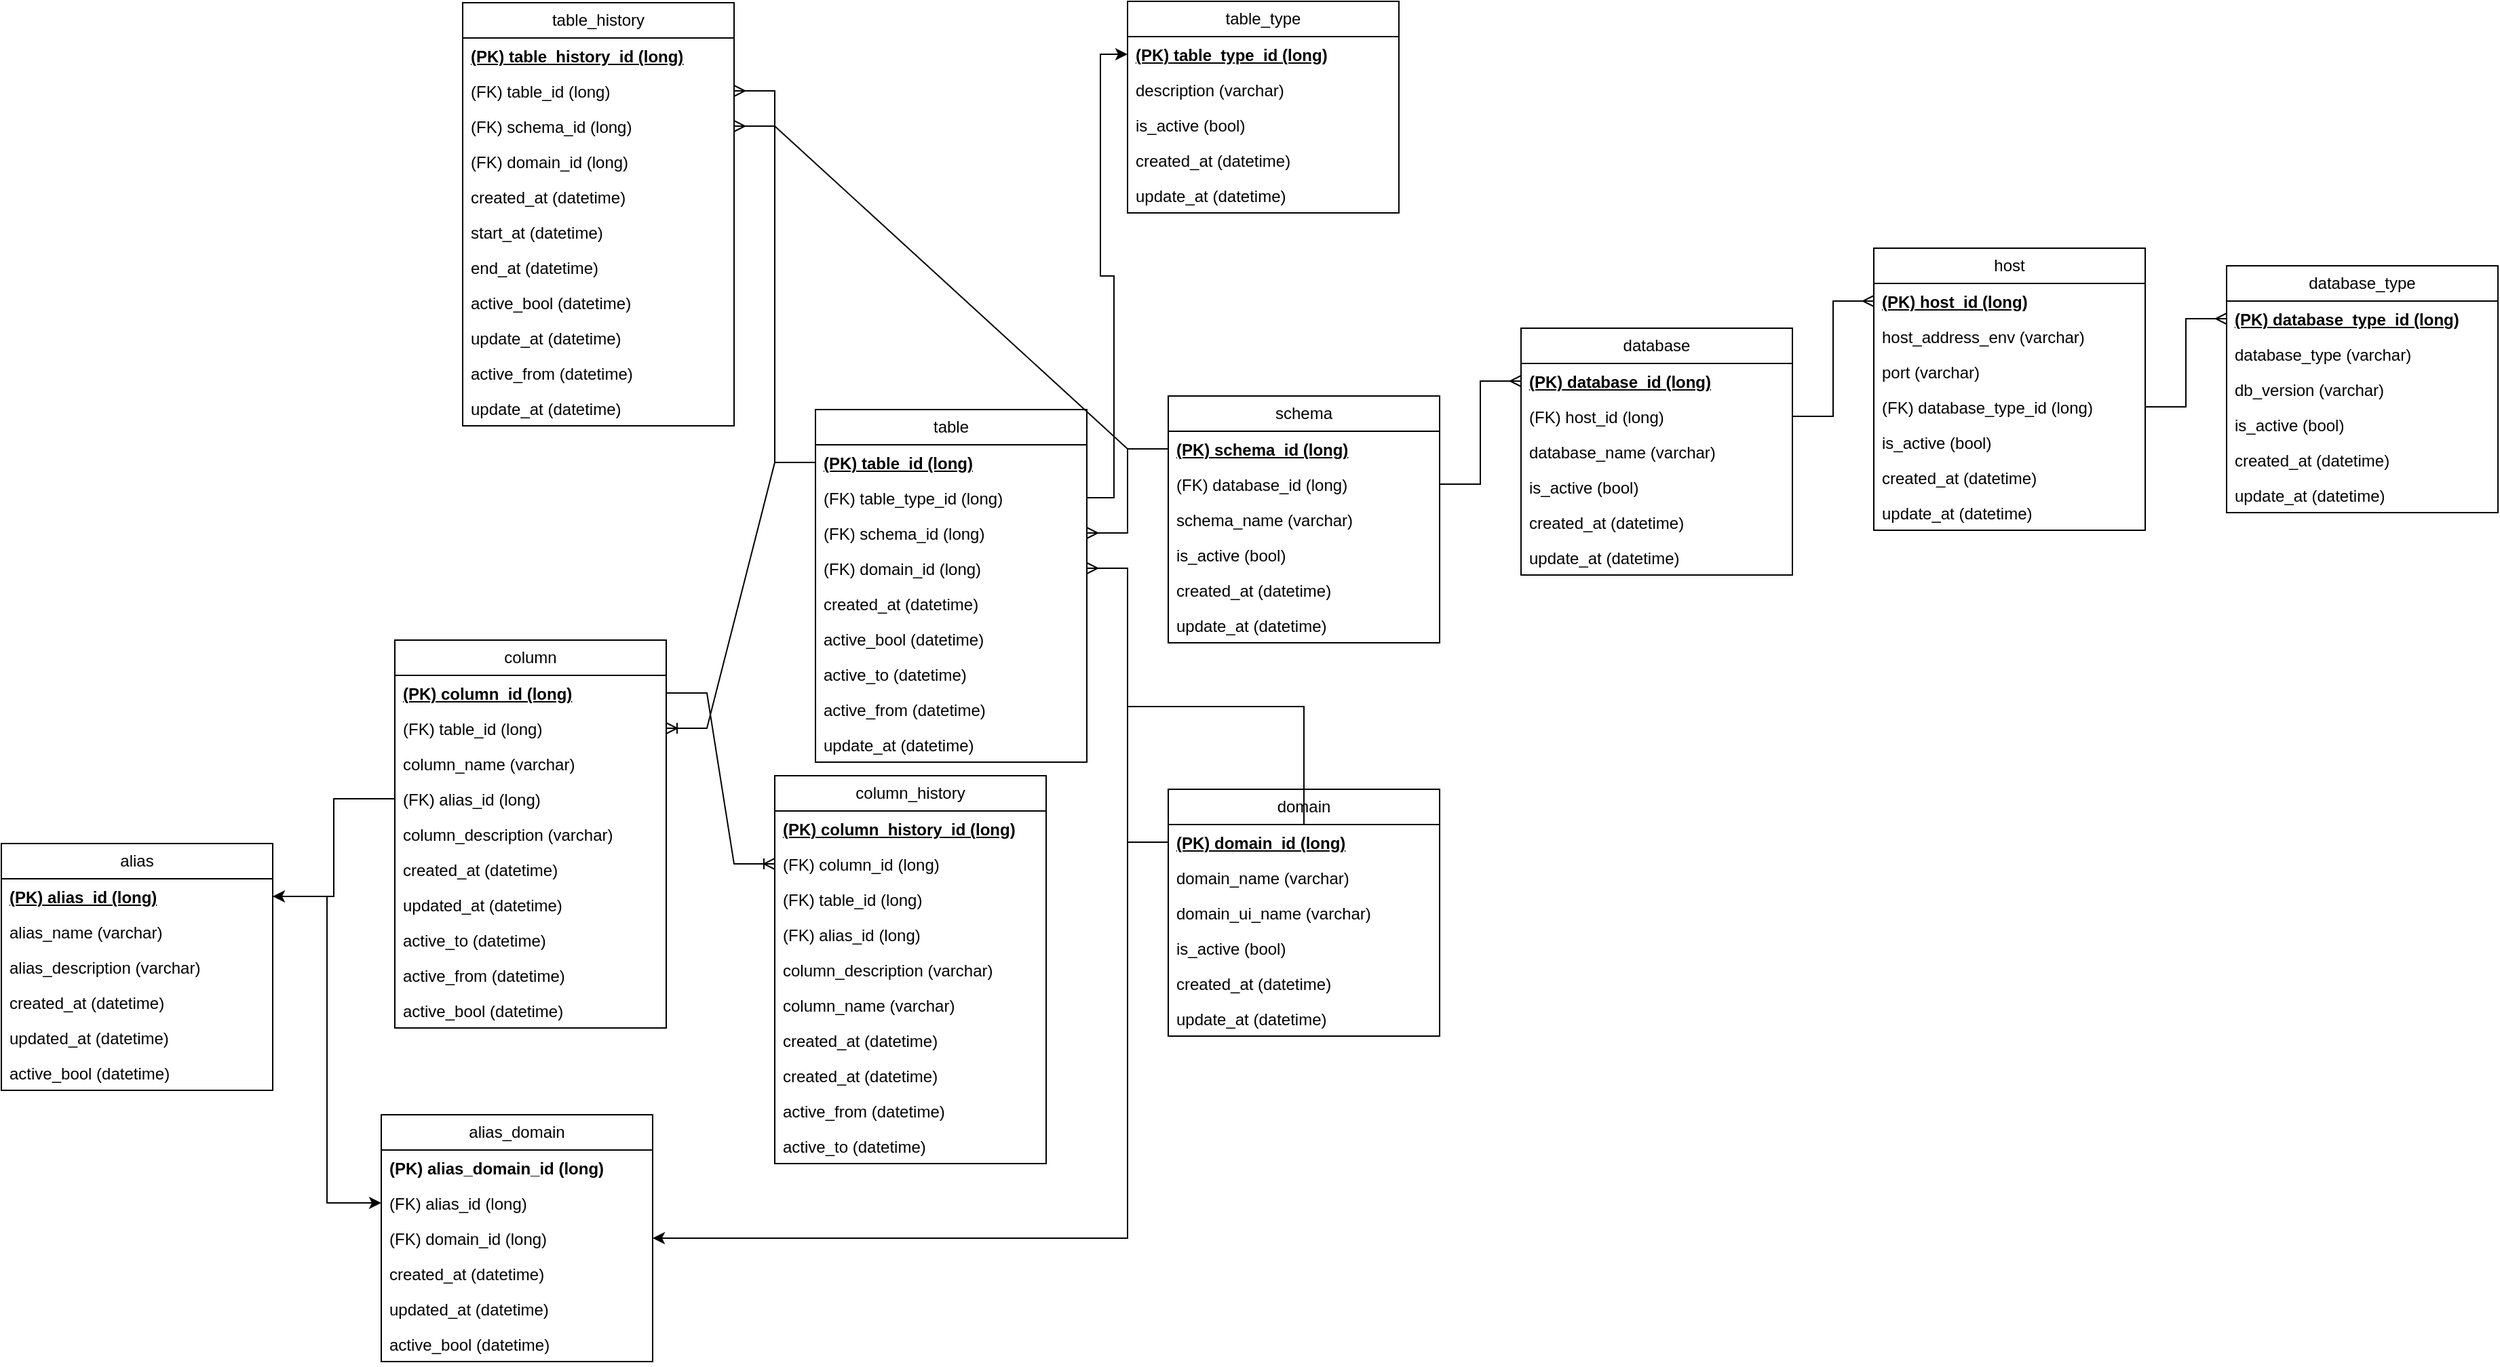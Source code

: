 <mxfile version="26.0.16" pages="2">
  <diagram name="database" id="OeOrmJvcHefBm3nMYMpd">
    <mxGraphModel dx="2374" dy="1080" grid="1" gridSize="10" guides="1" tooltips="1" connect="1" arrows="1" fold="1" page="1" pageScale="1" pageWidth="827" pageHeight="1169" math="0" shadow="0">
      <root>
        <mxCell id="0" />
        <mxCell id="1" parent="0" />
        <mxCell id="cXUetD_Fi5LNjwpgQ6cP-17" value="domain" style="swimlane;fontStyle=0;childLayout=stackLayout;horizontal=1;startSize=26;fillColor=none;horizontalStack=0;resizeParent=1;resizeParentMax=0;resizeLast=0;collapsible=1;marginBottom=0;whiteSpace=wrap;html=1;" parent="1" vertex="1">
          <mxGeometry x="-60" y="900" width="200" height="182" as="geometry" />
        </mxCell>
        <mxCell id="cXUetD_Fi5LNjwpgQ6cP-18" value="&lt;span style=&quot;font-weight: 700; text-decoration-line: underline;&quot;&gt;(PK) domain_id (long)&lt;/span&gt;" style="text;strokeColor=none;fillColor=none;align=left;verticalAlign=top;spacingLeft=4;spacingRight=4;overflow=hidden;rotatable=0;points=[[0,0.5],[1,0.5]];portConstraint=eastwest;whiteSpace=wrap;html=1;" parent="cXUetD_Fi5LNjwpgQ6cP-17" vertex="1">
          <mxGeometry y="26" width="200" height="26" as="geometry" />
        </mxCell>
        <mxCell id="cXUetD_Fi5LNjwpgQ6cP-21" value="domain_name (varchar)" style="text;strokeColor=none;fillColor=none;align=left;verticalAlign=top;spacingLeft=4;spacingRight=4;overflow=hidden;rotatable=0;points=[[0,0.5],[1,0.5]];portConstraint=eastwest;whiteSpace=wrap;html=1;" parent="cXUetD_Fi5LNjwpgQ6cP-17" vertex="1">
          <mxGeometry y="52" width="200" height="26" as="geometry" />
        </mxCell>
        <mxCell id="cXUetD_Fi5LNjwpgQ6cP-19" value="domain_ui_name (varchar)" style="text;strokeColor=none;fillColor=none;align=left;verticalAlign=top;spacingLeft=4;spacingRight=4;overflow=hidden;rotatable=0;points=[[0,0.5],[1,0.5]];portConstraint=eastwest;whiteSpace=wrap;html=1;" parent="cXUetD_Fi5LNjwpgQ6cP-17" vertex="1">
          <mxGeometry y="78" width="200" height="26" as="geometry" />
        </mxCell>
        <mxCell id="ya5whr1oulLQyoj7X2F_-5" value="is_active (bool)" style="text;strokeColor=none;fillColor=none;align=left;verticalAlign=top;spacingLeft=4;spacingRight=4;overflow=hidden;rotatable=0;points=[[0,0.5],[1,0.5]];portConstraint=eastwest;whiteSpace=wrap;html=1;" parent="cXUetD_Fi5LNjwpgQ6cP-17" vertex="1">
          <mxGeometry y="104" width="200" height="26" as="geometry" />
        </mxCell>
        <mxCell id="cXUetD_Fi5LNjwpgQ6cP-59" value="created_at (datetime)" style="text;strokeColor=none;fillColor=none;align=left;verticalAlign=top;spacingLeft=4;spacingRight=4;overflow=hidden;rotatable=0;points=[[0,0.5],[1,0.5]];portConstraint=eastwest;whiteSpace=wrap;html=1;" parent="cXUetD_Fi5LNjwpgQ6cP-17" vertex="1">
          <mxGeometry y="130" width="200" height="26" as="geometry" />
        </mxCell>
        <mxCell id="cXUetD_Fi5LNjwpgQ6cP-60" value="update_at (datetime)" style="text;strokeColor=none;fillColor=none;align=left;verticalAlign=top;spacingLeft=4;spacingRight=4;overflow=hidden;rotatable=0;points=[[0,0.5],[1,0.5]];portConstraint=eastwest;whiteSpace=wrap;html=1;" parent="cXUetD_Fi5LNjwpgQ6cP-17" vertex="1">
          <mxGeometry y="156" width="200" height="26" as="geometry" />
        </mxCell>
        <mxCell id="cXUetD_Fi5LNjwpgQ6cP-22" value="host" style="swimlane;fontStyle=0;childLayout=stackLayout;horizontal=1;startSize=26;fillColor=none;horizontalStack=0;resizeParent=1;resizeParentMax=0;resizeLast=0;collapsible=1;marginBottom=0;whiteSpace=wrap;html=1;" parent="1" vertex="1">
          <mxGeometry x="460" y="501" width="200" height="208" as="geometry" />
        </mxCell>
        <mxCell id="cXUetD_Fi5LNjwpgQ6cP-23" value="&lt;span style=&quot;font-weight: 700; text-decoration-line: underline;&quot;&gt;(PK) host_id (long)&lt;/span&gt;" style="text;strokeColor=none;fillColor=none;align=left;verticalAlign=top;spacingLeft=4;spacingRight=4;overflow=hidden;rotatable=0;points=[[0,0.5],[1,0.5]];portConstraint=eastwest;whiteSpace=wrap;html=1;" parent="cXUetD_Fi5LNjwpgQ6cP-22" vertex="1">
          <mxGeometry y="26" width="200" height="26" as="geometry" />
        </mxCell>
        <mxCell id="cXUetD_Fi5LNjwpgQ6cP-24" value="host_address_env (varchar)" style="text;strokeColor=none;fillColor=none;align=left;verticalAlign=top;spacingLeft=4;spacingRight=4;overflow=hidden;rotatable=0;points=[[0,0.5],[1,0.5]];portConstraint=eastwest;whiteSpace=wrap;html=1;" parent="cXUetD_Fi5LNjwpgQ6cP-22" vertex="1">
          <mxGeometry y="52" width="200" height="26" as="geometry" />
        </mxCell>
        <mxCell id="cXUetD_Fi5LNjwpgQ6cP-26" value="port (varchar)" style="text;strokeColor=none;fillColor=none;align=left;verticalAlign=top;spacingLeft=4;spacingRight=4;overflow=hidden;rotatable=0;points=[[0,0.5],[1,0.5]];portConstraint=eastwest;whiteSpace=wrap;html=1;" parent="cXUetD_Fi5LNjwpgQ6cP-22" vertex="1">
          <mxGeometry y="78" width="200" height="26" as="geometry" />
        </mxCell>
        <mxCell id="cXUetD_Fi5LNjwpgQ6cP-25" value="(FK)&amp;nbsp;&lt;span style=&quot;text-align: center;&quot;&gt;database_type&lt;/span&gt;_id (long)" style="text;strokeColor=none;fillColor=none;align=left;verticalAlign=top;spacingLeft=4;spacingRight=4;overflow=hidden;rotatable=0;points=[[0,0.5],[1,0.5]];portConstraint=eastwest;whiteSpace=wrap;html=1;" parent="cXUetD_Fi5LNjwpgQ6cP-22" vertex="1">
          <mxGeometry y="104" width="200" height="26" as="geometry" />
        </mxCell>
        <mxCell id="ya5whr1oulLQyoj7X2F_-2" value="is_active (bool)" style="text;strokeColor=none;fillColor=none;align=left;verticalAlign=top;spacingLeft=4;spacingRight=4;overflow=hidden;rotatable=0;points=[[0,0.5],[1,0.5]];portConstraint=eastwest;whiteSpace=wrap;html=1;" parent="cXUetD_Fi5LNjwpgQ6cP-22" vertex="1">
          <mxGeometry y="130" width="200" height="26" as="geometry" />
        </mxCell>
        <mxCell id="cXUetD_Fi5LNjwpgQ6cP-53" value="created_at (datetime)" style="text;strokeColor=none;fillColor=none;align=left;verticalAlign=top;spacingLeft=4;spacingRight=4;overflow=hidden;rotatable=0;points=[[0,0.5],[1,0.5]];portConstraint=eastwest;whiteSpace=wrap;html=1;" parent="cXUetD_Fi5LNjwpgQ6cP-22" vertex="1">
          <mxGeometry y="156" width="200" height="26" as="geometry" />
        </mxCell>
        <mxCell id="cXUetD_Fi5LNjwpgQ6cP-54" value="update_at (datetime)" style="text;strokeColor=none;fillColor=none;align=left;verticalAlign=top;spacingLeft=4;spacingRight=4;overflow=hidden;rotatable=0;points=[[0,0.5],[1,0.5]];portConstraint=eastwest;whiteSpace=wrap;html=1;" parent="cXUetD_Fi5LNjwpgQ6cP-22" vertex="1">
          <mxGeometry y="182" width="200" height="26" as="geometry" />
        </mxCell>
        <mxCell id="cXUetD_Fi5LNjwpgQ6cP-27" value="database_type" style="swimlane;fontStyle=0;childLayout=stackLayout;horizontal=1;startSize=26;fillColor=none;horizontalStack=0;resizeParent=1;resizeParentMax=0;resizeLast=0;collapsible=1;marginBottom=0;whiteSpace=wrap;html=1;" parent="1" vertex="1">
          <mxGeometry x="720" y="514" width="200" height="182" as="geometry" />
        </mxCell>
        <mxCell id="cXUetD_Fi5LNjwpgQ6cP-28" value="&lt;span style=&quot;font-weight: 700; text-decoration-line: underline;&quot;&gt;(PK) database_type&lt;/span&gt;&lt;span style=&quot;font-weight: 700; text-decoration-line: underline; background-color: transparent; color: light-dark(rgb(0, 0, 0), rgb(255, 255, 255));&quot;&gt;_id (long)&lt;/span&gt;" style="text;strokeColor=none;fillColor=none;align=left;verticalAlign=top;spacingLeft=4;spacingRight=4;overflow=hidden;rotatable=0;points=[[0,0.5],[1,0.5]];portConstraint=eastwest;whiteSpace=wrap;html=1;" parent="cXUetD_Fi5LNjwpgQ6cP-27" vertex="1">
          <mxGeometry y="26" width="200" height="26" as="geometry" />
        </mxCell>
        <mxCell id="cXUetD_Fi5LNjwpgQ6cP-29" value="database_type (varchar)" style="text;strokeColor=none;fillColor=none;align=left;verticalAlign=top;spacingLeft=4;spacingRight=4;overflow=hidden;rotatable=0;points=[[0,0.5],[1,0.5]];portConstraint=eastwest;whiteSpace=wrap;html=1;" parent="cXUetD_Fi5LNjwpgQ6cP-27" vertex="1">
          <mxGeometry y="52" width="200" height="26" as="geometry" />
        </mxCell>
        <mxCell id="cXUetD_Fi5LNjwpgQ6cP-30" value="db_version (varchar)" style="text;strokeColor=none;fillColor=none;align=left;verticalAlign=top;spacingLeft=4;spacingRight=4;overflow=hidden;rotatable=0;points=[[0,0.5],[1,0.5]];portConstraint=eastwest;whiteSpace=wrap;html=1;" parent="cXUetD_Fi5LNjwpgQ6cP-27" vertex="1">
          <mxGeometry y="78" width="200" height="26" as="geometry" />
        </mxCell>
        <mxCell id="ya5whr1oulLQyoj7X2F_-1" value="is_active (bool)" style="text;strokeColor=none;fillColor=none;align=left;verticalAlign=top;spacingLeft=4;spacingRight=4;overflow=hidden;rotatable=0;points=[[0,0.5],[1,0.5]];portConstraint=eastwest;whiteSpace=wrap;html=1;" parent="cXUetD_Fi5LNjwpgQ6cP-27" vertex="1">
          <mxGeometry y="104" width="200" height="26" as="geometry" />
        </mxCell>
        <mxCell id="cXUetD_Fi5LNjwpgQ6cP-55" value="created_at (datetime)" style="text;strokeColor=none;fillColor=none;align=left;verticalAlign=top;spacingLeft=4;spacingRight=4;overflow=hidden;rotatable=0;points=[[0,0.5],[1,0.5]];portConstraint=eastwest;whiteSpace=wrap;html=1;" parent="cXUetD_Fi5LNjwpgQ6cP-27" vertex="1">
          <mxGeometry y="130" width="200" height="26" as="geometry" />
        </mxCell>
        <mxCell id="cXUetD_Fi5LNjwpgQ6cP-56" value="update_at (datetime)" style="text;strokeColor=none;fillColor=none;align=left;verticalAlign=top;spacingLeft=4;spacingRight=4;overflow=hidden;rotatable=0;points=[[0,0.5],[1,0.5]];portConstraint=eastwest;whiteSpace=wrap;html=1;" parent="cXUetD_Fi5LNjwpgQ6cP-27" vertex="1">
          <mxGeometry y="156" width="200" height="26" as="geometry" />
        </mxCell>
        <mxCell id="cXUetD_Fi5LNjwpgQ6cP-32" value="" style="edgeStyle=entityRelationEdgeStyle;fontSize=12;html=1;endArrow=ERmany;rounded=0;entryX=0;entryY=0.5;entryDx=0;entryDy=0;exitX=1;exitY=0.5;exitDx=0;exitDy=0;" parent="1" source="cXUetD_Fi5LNjwpgQ6cP-25" target="cXUetD_Fi5LNjwpgQ6cP-28" edge="1">
          <mxGeometry width="100" height="100" relative="1" as="geometry">
            <mxPoint x="640" y="720" as="sourcePoint" />
            <mxPoint x="740" y="620" as="targetPoint" />
          </mxGeometry>
        </mxCell>
        <mxCell id="cXUetD_Fi5LNjwpgQ6cP-33" value="database" style="swimlane;fontStyle=0;childLayout=stackLayout;horizontal=1;startSize=26;fillColor=none;horizontalStack=0;resizeParent=1;resizeParentMax=0;resizeLast=0;collapsible=1;marginBottom=0;whiteSpace=wrap;html=1;" parent="1" vertex="1">
          <mxGeometry x="200" y="560" width="200" height="182" as="geometry" />
        </mxCell>
        <mxCell id="cXUetD_Fi5LNjwpgQ6cP-34" value="&lt;span style=&quot;font-weight: 700; text-decoration-line: underline;&quot;&gt;(PK) database_id (long)&lt;/span&gt;" style="text;strokeColor=none;fillColor=none;align=left;verticalAlign=top;spacingLeft=4;spacingRight=4;overflow=hidden;rotatable=0;points=[[0,0.5],[1,0.5]];portConstraint=eastwest;whiteSpace=wrap;html=1;" parent="cXUetD_Fi5LNjwpgQ6cP-33" vertex="1">
          <mxGeometry y="26" width="200" height="26" as="geometry" />
        </mxCell>
        <mxCell id="cXUetD_Fi5LNjwpgQ6cP-35" value="(FK) host_id (long)" style="text;strokeColor=none;fillColor=none;align=left;verticalAlign=top;spacingLeft=4;spacingRight=4;overflow=hidden;rotatable=0;points=[[0,0.5],[1,0.5]];portConstraint=eastwest;whiteSpace=wrap;html=1;" parent="cXUetD_Fi5LNjwpgQ6cP-33" vertex="1">
          <mxGeometry y="52" width="200" height="26" as="geometry" />
        </mxCell>
        <mxCell id="cXUetD_Fi5LNjwpgQ6cP-51" value="database_name (varchar)" style="text;strokeColor=none;fillColor=none;align=left;verticalAlign=top;spacingLeft=4;spacingRight=4;overflow=hidden;rotatable=0;points=[[0,0.5],[1,0.5]];portConstraint=eastwest;whiteSpace=wrap;html=1;" parent="cXUetD_Fi5LNjwpgQ6cP-33" vertex="1">
          <mxGeometry y="78" width="200" height="26" as="geometry" />
        </mxCell>
        <mxCell id="ya5whr1oulLQyoj7X2F_-3" value="is_active (bool)" style="text;strokeColor=none;fillColor=none;align=left;verticalAlign=top;spacingLeft=4;spacingRight=4;overflow=hidden;rotatable=0;points=[[0,0.5],[1,0.5]];portConstraint=eastwest;whiteSpace=wrap;html=1;" parent="cXUetD_Fi5LNjwpgQ6cP-33" vertex="1">
          <mxGeometry y="104" width="200" height="26" as="geometry" />
        </mxCell>
        <mxCell id="cXUetD_Fi5LNjwpgQ6cP-52" value="created_at (datetime)" style="text;strokeColor=none;fillColor=none;align=left;verticalAlign=top;spacingLeft=4;spacingRight=4;overflow=hidden;rotatable=0;points=[[0,0.5],[1,0.5]];portConstraint=eastwest;whiteSpace=wrap;html=1;" parent="cXUetD_Fi5LNjwpgQ6cP-33" vertex="1">
          <mxGeometry y="130" width="200" height="26" as="geometry" />
        </mxCell>
        <mxCell id="cXUetD_Fi5LNjwpgQ6cP-36" value="update_at (datetime)" style="text;strokeColor=none;fillColor=none;align=left;verticalAlign=top;spacingLeft=4;spacingRight=4;overflow=hidden;rotatable=0;points=[[0,0.5],[1,0.5]];portConstraint=eastwest;whiteSpace=wrap;html=1;" parent="cXUetD_Fi5LNjwpgQ6cP-33" vertex="1">
          <mxGeometry y="156" width="200" height="26" as="geometry" />
        </mxCell>
        <mxCell id="cXUetD_Fi5LNjwpgQ6cP-37" value="" style="edgeStyle=entityRelationEdgeStyle;fontSize=12;html=1;endArrow=ERmany;rounded=0;entryX=0;entryY=0.5;entryDx=0;entryDy=0;exitX=1;exitY=0.5;exitDx=0;exitDy=0;" parent="1" source="cXUetD_Fi5LNjwpgQ6cP-35" target="cXUetD_Fi5LNjwpgQ6cP-23" edge="1">
          <mxGeometry width="100" height="100" relative="1" as="geometry">
            <mxPoint x="350" y="710" as="sourcePoint" />
            <mxPoint x="450" y="610" as="targetPoint" />
          </mxGeometry>
        </mxCell>
        <mxCell id="cXUetD_Fi5LNjwpgQ6cP-38" value="schema" style="swimlane;fontStyle=0;childLayout=stackLayout;horizontal=1;startSize=26;fillColor=none;horizontalStack=0;resizeParent=1;resizeParentMax=0;resizeLast=0;collapsible=1;marginBottom=0;whiteSpace=wrap;html=1;" parent="1" vertex="1">
          <mxGeometry x="-60" y="610" width="200" height="182" as="geometry" />
        </mxCell>
        <mxCell id="cXUetD_Fi5LNjwpgQ6cP-39" value="&lt;span style=&quot;font-weight: 700; text-decoration-line: underline;&quot;&gt;(PK) schema_id (long)&lt;/span&gt;" style="text;strokeColor=none;fillColor=none;align=left;verticalAlign=top;spacingLeft=4;spacingRight=4;overflow=hidden;rotatable=0;points=[[0,0.5],[1,0.5]];portConstraint=eastwest;whiteSpace=wrap;html=1;" parent="cXUetD_Fi5LNjwpgQ6cP-38" vertex="1">
          <mxGeometry y="26" width="200" height="26" as="geometry" />
        </mxCell>
        <mxCell id="cXUetD_Fi5LNjwpgQ6cP-40" value="(FK) database_id (long)" style="text;strokeColor=none;fillColor=none;align=left;verticalAlign=top;spacingLeft=4;spacingRight=4;overflow=hidden;rotatable=0;points=[[0,0.5],[1,0.5]];portConstraint=eastwest;whiteSpace=wrap;html=1;" parent="cXUetD_Fi5LNjwpgQ6cP-38" vertex="1">
          <mxGeometry y="52" width="200" height="26" as="geometry" />
        </mxCell>
        <mxCell id="cXUetD_Fi5LNjwpgQ6cP-41" value="schema_name (varchar)" style="text;strokeColor=none;fillColor=none;align=left;verticalAlign=top;spacingLeft=4;spacingRight=4;overflow=hidden;rotatable=0;points=[[0,0.5],[1,0.5]];portConstraint=eastwest;whiteSpace=wrap;html=1;" parent="cXUetD_Fi5LNjwpgQ6cP-38" vertex="1">
          <mxGeometry y="78" width="200" height="26" as="geometry" />
        </mxCell>
        <mxCell id="ya5whr1oulLQyoj7X2F_-4" value="is_active (bool)" style="text;strokeColor=none;fillColor=none;align=left;verticalAlign=top;spacingLeft=4;spacingRight=4;overflow=hidden;rotatable=0;points=[[0,0.5],[1,0.5]];portConstraint=eastwest;whiteSpace=wrap;html=1;" parent="cXUetD_Fi5LNjwpgQ6cP-38" vertex="1">
          <mxGeometry y="104" width="200" height="26" as="geometry" />
        </mxCell>
        <mxCell id="cXUetD_Fi5LNjwpgQ6cP-58" value="created_at (datetime)" style="text;strokeColor=none;fillColor=none;align=left;verticalAlign=top;spacingLeft=4;spacingRight=4;overflow=hidden;rotatable=0;points=[[0,0.5],[1,0.5]];portConstraint=eastwest;whiteSpace=wrap;html=1;" parent="cXUetD_Fi5LNjwpgQ6cP-38" vertex="1">
          <mxGeometry y="130" width="200" height="26" as="geometry" />
        </mxCell>
        <mxCell id="cXUetD_Fi5LNjwpgQ6cP-57" value="update_at (datetime)" style="text;strokeColor=none;fillColor=none;align=left;verticalAlign=top;spacingLeft=4;spacingRight=4;overflow=hidden;rotatable=0;points=[[0,0.5],[1,0.5]];portConstraint=eastwest;whiteSpace=wrap;html=1;" parent="cXUetD_Fi5LNjwpgQ6cP-38" vertex="1">
          <mxGeometry y="156" width="200" height="26" as="geometry" />
        </mxCell>
        <mxCell id="cXUetD_Fi5LNjwpgQ6cP-42" value="" style="edgeStyle=entityRelationEdgeStyle;fontSize=12;html=1;endArrow=ERmany;rounded=0;entryX=0;entryY=0.5;entryDx=0;entryDy=0;exitX=1;exitY=0.5;exitDx=0;exitDy=0;" parent="1" source="cXUetD_Fi5LNjwpgQ6cP-40" target="cXUetD_Fi5LNjwpgQ6cP-34" edge="1">
          <mxGeometry width="100" height="100" relative="1" as="geometry">
            <mxPoint x="20" y="540" as="sourcePoint" />
            <mxPoint x="120" y="440" as="targetPoint" />
          </mxGeometry>
        </mxCell>
        <mxCell id="cXUetD_Fi5LNjwpgQ6cP-44" value="table" style="swimlane;fontStyle=0;childLayout=stackLayout;horizontal=1;startSize=26;fillColor=none;horizontalStack=0;resizeParent=1;resizeParentMax=0;resizeLast=0;collapsible=1;marginBottom=0;whiteSpace=wrap;html=1;" parent="1" vertex="1">
          <mxGeometry x="-320" y="620" width="200" height="260" as="geometry" />
        </mxCell>
        <mxCell id="cXUetD_Fi5LNjwpgQ6cP-45" value="&lt;span style=&quot;font-weight: 700; text-decoration-line: underline;&quot;&gt;(PK) table_id (long)&lt;/span&gt;" style="text;strokeColor=none;fillColor=none;align=left;verticalAlign=top;spacingLeft=4;spacingRight=4;overflow=hidden;rotatable=0;points=[[0,0.5],[1,0.5]];portConstraint=eastwest;whiteSpace=wrap;html=1;" parent="cXUetD_Fi5LNjwpgQ6cP-44" vertex="1">
          <mxGeometry y="26" width="200" height="26" as="geometry" />
        </mxCell>
        <mxCell id="iH2DIsD5O8E1OMhQOJFR-32" value="(FK) table_type_id (long)" style="text;strokeColor=none;fillColor=none;align=left;verticalAlign=top;spacingLeft=4;spacingRight=4;overflow=hidden;rotatable=0;points=[[0,0.5],[1,0.5]];portConstraint=eastwest;whiteSpace=wrap;html=1;" vertex="1" parent="cXUetD_Fi5LNjwpgQ6cP-44">
          <mxGeometry y="52" width="200" height="26" as="geometry" />
        </mxCell>
        <mxCell id="cXUetD_Fi5LNjwpgQ6cP-49" value="(FK) schema_id (long)" style="text;strokeColor=none;fillColor=none;align=left;verticalAlign=top;spacingLeft=4;spacingRight=4;overflow=hidden;rotatable=0;points=[[0,0.5],[1,0.5]];portConstraint=eastwest;whiteSpace=wrap;html=1;" parent="cXUetD_Fi5LNjwpgQ6cP-44" vertex="1">
          <mxGeometry y="78" width="200" height="26" as="geometry" />
        </mxCell>
        <mxCell id="cXUetD_Fi5LNjwpgQ6cP-46" value="(FK) domain_id (long)" style="text;strokeColor=none;fillColor=none;align=left;verticalAlign=top;spacingLeft=4;spacingRight=4;overflow=hidden;rotatable=0;points=[[0,0.5],[1,0.5]];portConstraint=eastwest;whiteSpace=wrap;html=1;" parent="cXUetD_Fi5LNjwpgQ6cP-44" vertex="1">
          <mxGeometry y="104" width="200" height="26" as="geometry" />
        </mxCell>
        <mxCell id="cXUetD_Fi5LNjwpgQ6cP-61" value="created_at (datetime)" style="text;strokeColor=none;fillColor=none;align=left;verticalAlign=top;spacingLeft=4;spacingRight=4;overflow=hidden;rotatable=0;points=[[0,0.5],[1,0.5]];portConstraint=eastwest;whiteSpace=wrap;html=1;" parent="cXUetD_Fi5LNjwpgQ6cP-44" vertex="1">
          <mxGeometry y="130" width="200" height="26" as="geometry" />
        </mxCell>
        <mxCell id="cXUetD_Fi5LNjwpgQ6cP-97" value="active_bool (datetime)" style="text;strokeColor=none;fillColor=none;align=left;verticalAlign=top;spacingLeft=4;spacingRight=4;overflow=hidden;rotatable=0;points=[[0,0.5],[1,0.5]];portConstraint=eastwest;whiteSpace=wrap;html=1;" parent="cXUetD_Fi5LNjwpgQ6cP-44" vertex="1">
          <mxGeometry y="156" width="200" height="26" as="geometry" />
        </mxCell>
        <mxCell id="iH2DIsD5O8E1OMhQOJFR-29" value="active_to (datetime)" style="text;strokeColor=none;fillColor=none;align=left;verticalAlign=top;spacingLeft=4;spacingRight=4;overflow=hidden;rotatable=0;points=[[0,0.5],[1,0.5]];portConstraint=eastwest;whiteSpace=wrap;html=1;" vertex="1" parent="cXUetD_Fi5LNjwpgQ6cP-44">
          <mxGeometry y="182" width="200" height="26" as="geometry" />
        </mxCell>
        <mxCell id="iH2DIsD5O8E1OMhQOJFR-28" value="active_from (datetime)" style="text;strokeColor=none;fillColor=none;align=left;verticalAlign=top;spacingLeft=4;spacingRight=4;overflow=hidden;rotatable=0;points=[[0,0.5],[1,0.5]];portConstraint=eastwest;whiteSpace=wrap;html=1;" vertex="1" parent="cXUetD_Fi5LNjwpgQ6cP-44">
          <mxGeometry y="208" width="200" height="26" as="geometry" />
        </mxCell>
        <mxCell id="cXUetD_Fi5LNjwpgQ6cP-62" value="update_at (datetime)" style="text;strokeColor=none;fillColor=none;align=left;verticalAlign=top;spacingLeft=4;spacingRight=4;overflow=hidden;rotatable=0;points=[[0,0.5],[1,0.5]];portConstraint=eastwest;whiteSpace=wrap;html=1;" parent="cXUetD_Fi5LNjwpgQ6cP-44" vertex="1">
          <mxGeometry y="234" width="200" height="26" as="geometry" />
        </mxCell>
        <mxCell id="cXUetD_Fi5LNjwpgQ6cP-50" value="" style="edgeStyle=entityRelationEdgeStyle;fontSize=12;html=1;endArrow=ERmany;rounded=0;exitX=0;exitY=0.5;exitDx=0;exitDy=0;entryX=1;entryY=0.5;entryDx=0;entryDy=0;" parent="1" source="cXUetD_Fi5LNjwpgQ6cP-39" target="cXUetD_Fi5LNjwpgQ6cP-49" edge="1">
          <mxGeometry width="100" height="100" relative="1" as="geometry">
            <mxPoint x="-170" y="580" as="sourcePoint" />
            <mxPoint x="-123" y="750" as="targetPoint" />
          </mxGeometry>
        </mxCell>
        <mxCell id="cXUetD_Fi5LNjwpgQ6cP-63" value="table_history" style="swimlane;fontStyle=0;childLayout=stackLayout;horizontal=1;startSize=26;fillColor=none;horizontalStack=0;resizeParent=1;resizeParentMax=0;resizeLast=0;collapsible=1;marginBottom=0;whiteSpace=wrap;html=1;" parent="1" vertex="1">
          <mxGeometry x="-580" y="320" width="200" height="312" as="geometry" />
        </mxCell>
        <mxCell id="cXUetD_Fi5LNjwpgQ6cP-64" value="&lt;span style=&quot;font-weight: 700; text-decoration-line: underline;&quot;&gt;(PK) table_history_id (long)&lt;/span&gt;" style="text;strokeColor=none;fillColor=none;align=left;verticalAlign=top;spacingLeft=4;spacingRight=4;overflow=hidden;rotatable=0;points=[[0,0.5],[1,0.5]];portConstraint=eastwest;whiteSpace=wrap;html=1;" parent="cXUetD_Fi5LNjwpgQ6cP-63" vertex="1">
          <mxGeometry y="26" width="200" height="26" as="geometry" />
        </mxCell>
        <mxCell id="cXUetD_Fi5LNjwpgQ6cP-69" value="(FK) table_id (long)" style="text;strokeColor=none;fillColor=none;align=left;verticalAlign=top;spacingLeft=4;spacingRight=4;overflow=hidden;rotatable=0;points=[[0,0.5],[1,0.5]];portConstraint=eastwest;whiteSpace=wrap;html=1;" parent="cXUetD_Fi5LNjwpgQ6cP-63" vertex="1">
          <mxGeometry y="52" width="200" height="26" as="geometry" />
        </mxCell>
        <mxCell id="cXUetD_Fi5LNjwpgQ6cP-65" value="(FK) schema_id (long)" style="text;strokeColor=none;fillColor=none;align=left;verticalAlign=top;spacingLeft=4;spacingRight=4;overflow=hidden;rotatable=0;points=[[0,0.5],[1,0.5]];portConstraint=eastwest;whiteSpace=wrap;html=1;" parent="cXUetD_Fi5LNjwpgQ6cP-63" vertex="1">
          <mxGeometry y="78" width="200" height="26" as="geometry" />
        </mxCell>
        <mxCell id="cXUetD_Fi5LNjwpgQ6cP-66" value="(FK) domain_id (long)" style="text;strokeColor=none;fillColor=none;align=left;verticalAlign=top;spacingLeft=4;spacingRight=4;overflow=hidden;rotatable=0;points=[[0,0.5],[1,0.5]];portConstraint=eastwest;whiteSpace=wrap;html=1;" parent="cXUetD_Fi5LNjwpgQ6cP-63" vertex="1">
          <mxGeometry y="104" width="200" height="26" as="geometry" />
        </mxCell>
        <mxCell id="cXUetD_Fi5LNjwpgQ6cP-67" value="created_at (datetime)" style="text;strokeColor=none;fillColor=none;align=left;verticalAlign=top;spacingLeft=4;spacingRight=4;overflow=hidden;rotatable=0;points=[[0,0.5],[1,0.5]];portConstraint=eastwest;whiteSpace=wrap;html=1;" parent="cXUetD_Fi5LNjwpgQ6cP-63" vertex="1">
          <mxGeometry y="130" width="200" height="26" as="geometry" />
        </mxCell>
        <mxCell id="cXUetD_Fi5LNjwpgQ6cP-70" value="start_at (datetime)" style="text;strokeColor=none;fillColor=none;align=left;verticalAlign=top;spacingLeft=4;spacingRight=4;overflow=hidden;rotatable=0;points=[[0,0.5],[1,0.5]];portConstraint=eastwest;whiteSpace=wrap;html=1;" parent="cXUetD_Fi5LNjwpgQ6cP-63" vertex="1">
          <mxGeometry y="156" width="200" height="26" as="geometry" />
        </mxCell>
        <mxCell id="cXUetD_Fi5LNjwpgQ6cP-71" value="end_at (datetime)" style="text;strokeColor=none;fillColor=none;align=left;verticalAlign=top;spacingLeft=4;spacingRight=4;overflow=hidden;rotatable=0;points=[[0,0.5],[1,0.5]];portConstraint=eastwest;whiteSpace=wrap;html=1;" parent="cXUetD_Fi5LNjwpgQ6cP-63" vertex="1">
          <mxGeometry y="182" width="200" height="26" as="geometry" />
        </mxCell>
        <mxCell id="cXUetD_Fi5LNjwpgQ6cP-98" value="active_bool (datetime)" style="text;strokeColor=none;fillColor=none;align=left;verticalAlign=top;spacingLeft=4;spacingRight=4;overflow=hidden;rotatable=0;points=[[0,0.5],[1,0.5]];portConstraint=eastwest;whiteSpace=wrap;html=1;" parent="cXUetD_Fi5LNjwpgQ6cP-63" vertex="1">
          <mxGeometry y="208" width="200" height="26" as="geometry" />
        </mxCell>
        <mxCell id="iH2DIsD5O8E1OMhQOJFR-31" value="update_at (datetime)" style="text;strokeColor=none;fillColor=none;align=left;verticalAlign=top;spacingLeft=4;spacingRight=4;overflow=hidden;rotatable=0;points=[[0,0.5],[1,0.5]];portConstraint=eastwest;whiteSpace=wrap;html=1;" vertex="1" parent="cXUetD_Fi5LNjwpgQ6cP-63">
          <mxGeometry y="234" width="200" height="26" as="geometry" />
        </mxCell>
        <mxCell id="iH2DIsD5O8E1OMhQOJFR-30" value="active_from (datetime)" style="text;strokeColor=none;fillColor=none;align=left;verticalAlign=top;spacingLeft=4;spacingRight=4;overflow=hidden;rotatable=0;points=[[0,0.5],[1,0.5]];portConstraint=eastwest;whiteSpace=wrap;html=1;" vertex="1" parent="cXUetD_Fi5LNjwpgQ6cP-63">
          <mxGeometry y="260" width="200" height="26" as="geometry" />
        </mxCell>
        <mxCell id="cXUetD_Fi5LNjwpgQ6cP-68" value="update_at (datetime)" style="text;strokeColor=none;fillColor=none;align=left;verticalAlign=top;spacingLeft=4;spacingRight=4;overflow=hidden;rotatable=0;points=[[0,0.5],[1,0.5]];portConstraint=eastwest;whiteSpace=wrap;html=1;" parent="cXUetD_Fi5LNjwpgQ6cP-63" vertex="1">
          <mxGeometry y="286" width="200" height="26" as="geometry" />
        </mxCell>
        <mxCell id="cXUetD_Fi5LNjwpgQ6cP-72" value="" style="edgeStyle=entityRelationEdgeStyle;fontSize=12;html=1;endArrow=ERmany;rounded=0;entryX=1;entryY=0.5;entryDx=0;entryDy=0;exitX=0;exitY=0.5;exitDx=0;exitDy=0;" parent="1" source="cXUetD_Fi5LNjwpgQ6cP-45" target="cXUetD_Fi5LNjwpgQ6cP-69" edge="1">
          <mxGeometry width="100" height="100" relative="1" as="geometry">
            <mxPoint x="-370" y="470" as="sourcePoint" />
            <mxPoint x="-270" y="370" as="targetPoint" />
          </mxGeometry>
        </mxCell>
        <mxCell id="cXUetD_Fi5LNjwpgQ6cP-73" value="" style="edgeStyle=entityRelationEdgeStyle;fontSize=12;html=1;endArrow=ERmany;rounded=0;entryX=1;entryY=0.5;entryDx=0;entryDy=0;exitX=0;exitY=0.5;exitDx=0;exitDy=0;" parent="1" source="cXUetD_Fi5LNjwpgQ6cP-39" target="cXUetD_Fi5LNjwpgQ6cP-65" edge="1">
          <mxGeometry width="100" height="100" relative="1" as="geometry">
            <mxPoint x="-220" y="550" as="sourcePoint" />
            <mxPoint x="-120" y="450" as="targetPoint" />
          </mxGeometry>
        </mxCell>
        <mxCell id="cXUetD_Fi5LNjwpgQ6cP-75" value="column" style="swimlane;fontStyle=0;childLayout=stackLayout;horizontal=1;startSize=26;fillColor=none;horizontalStack=0;resizeParent=1;resizeParentMax=0;resizeLast=0;collapsible=1;marginBottom=0;whiteSpace=wrap;html=1;" parent="1" vertex="1">
          <mxGeometry x="-630" y="790" width="200" height="286" as="geometry" />
        </mxCell>
        <mxCell id="cXUetD_Fi5LNjwpgQ6cP-76" value="&lt;span style=&quot;font-weight: 700; text-decoration-line: underline;&quot;&gt;(PK) column_id (long)&lt;/span&gt;" style="text;strokeColor=none;fillColor=none;align=left;verticalAlign=top;spacingLeft=4;spacingRight=4;overflow=hidden;rotatable=0;points=[[0,0.5],[1,0.5]];portConstraint=eastwest;whiteSpace=wrap;html=1;" parent="cXUetD_Fi5LNjwpgQ6cP-75" vertex="1">
          <mxGeometry y="26" width="200" height="26" as="geometry" />
        </mxCell>
        <mxCell id="cXUetD_Fi5LNjwpgQ6cP-77" value="(FK) table_id (long)" style="text;strokeColor=none;fillColor=none;align=left;verticalAlign=top;spacingLeft=4;spacingRight=4;overflow=hidden;rotatable=0;points=[[0,0.5],[1,0.5]];portConstraint=eastwest;whiteSpace=wrap;html=1;" parent="cXUetD_Fi5LNjwpgQ6cP-75" vertex="1">
          <mxGeometry y="52" width="200" height="26" as="geometry" />
        </mxCell>
        <mxCell id="iH2DIsD5O8E1OMhQOJFR-8" value="column_name (varchar)" style="text;strokeColor=none;fillColor=none;align=left;verticalAlign=top;spacingLeft=4;spacingRight=4;overflow=hidden;rotatable=0;points=[[0,0.5],[1,0.5]];portConstraint=eastwest;whiteSpace=wrap;html=1;" vertex="1" parent="cXUetD_Fi5LNjwpgQ6cP-75">
          <mxGeometry y="78" width="200" height="26" as="geometry" />
        </mxCell>
        <mxCell id="cXUetD_Fi5LNjwpgQ6cP-83" value="(FK) alias_id (long)" style="text;strokeColor=none;fillColor=none;align=left;verticalAlign=top;spacingLeft=4;spacingRight=4;overflow=hidden;rotatable=0;points=[[0,0.5],[1,0.5]];portConstraint=eastwest;whiteSpace=wrap;html=1;" parent="cXUetD_Fi5LNjwpgQ6cP-75" vertex="1">
          <mxGeometry y="104" width="200" height="26" as="geometry" />
        </mxCell>
        <mxCell id="iH2DIsD5O8E1OMhQOJFR-11" value="column_description (varchar)" style="text;strokeColor=none;fillColor=none;align=left;verticalAlign=top;spacingLeft=4;spacingRight=4;overflow=hidden;rotatable=0;points=[[0,0.5],[1,0.5]];portConstraint=eastwest;whiteSpace=wrap;html=1;" vertex="1" parent="cXUetD_Fi5LNjwpgQ6cP-75">
          <mxGeometry y="130" width="200" height="26" as="geometry" />
        </mxCell>
        <mxCell id="cXUetD_Fi5LNjwpgQ6cP-79" value="created_at (datetime)" style="text;strokeColor=none;fillColor=none;align=left;verticalAlign=top;spacingLeft=4;spacingRight=4;overflow=hidden;rotatable=0;points=[[0,0.5],[1,0.5]];portConstraint=eastwest;whiteSpace=wrap;html=1;" parent="cXUetD_Fi5LNjwpgQ6cP-75" vertex="1">
          <mxGeometry y="156" width="200" height="26" as="geometry" />
        </mxCell>
        <mxCell id="cXUetD_Fi5LNjwpgQ6cP-96" value="updated_at (datetime)" style="text;strokeColor=none;fillColor=none;align=left;verticalAlign=top;spacingLeft=4;spacingRight=4;overflow=hidden;rotatable=0;points=[[0,0.5],[1,0.5]];portConstraint=eastwest;whiteSpace=wrap;html=1;" parent="cXUetD_Fi5LNjwpgQ6cP-75" vertex="1">
          <mxGeometry y="182" width="200" height="26" as="geometry" />
        </mxCell>
        <mxCell id="iH2DIsD5O8E1OMhQOJFR-27" value="active_to (datetime)" style="text;strokeColor=none;fillColor=none;align=left;verticalAlign=top;spacingLeft=4;spacingRight=4;overflow=hidden;rotatable=0;points=[[0,0.5],[1,0.5]];portConstraint=eastwest;whiteSpace=wrap;html=1;" vertex="1" parent="cXUetD_Fi5LNjwpgQ6cP-75">
          <mxGeometry y="208" width="200" height="26" as="geometry" />
        </mxCell>
        <mxCell id="iH2DIsD5O8E1OMhQOJFR-26" value="active_from (datetime)" style="text;strokeColor=none;fillColor=none;align=left;verticalAlign=top;spacingLeft=4;spacingRight=4;overflow=hidden;rotatable=0;points=[[0,0.5],[1,0.5]];portConstraint=eastwest;whiteSpace=wrap;html=1;" vertex="1" parent="cXUetD_Fi5LNjwpgQ6cP-75">
          <mxGeometry y="234" width="200" height="26" as="geometry" />
        </mxCell>
        <mxCell id="cXUetD_Fi5LNjwpgQ6cP-80" value="active_bool (datetime)" style="text;strokeColor=none;fillColor=none;align=left;verticalAlign=top;spacingLeft=4;spacingRight=4;overflow=hidden;rotatable=0;points=[[0,0.5],[1,0.5]];portConstraint=eastwest;whiteSpace=wrap;html=1;" parent="cXUetD_Fi5LNjwpgQ6cP-75" vertex="1">
          <mxGeometry y="260" width="200" height="26" as="geometry" />
        </mxCell>
        <mxCell id="cXUetD_Fi5LNjwpgQ6cP-82" value="" style="edgeStyle=entityRelationEdgeStyle;fontSize=12;html=1;endArrow=ERmany;rounded=0;exitX=0;exitY=0.5;exitDx=0;exitDy=0;entryX=1;entryY=0.5;entryDx=0;entryDy=0;" parent="1" source="cXUetD_Fi5LNjwpgQ6cP-18" target="cXUetD_Fi5LNjwpgQ6cP-46" edge="1">
          <mxGeometry width="100" height="100" relative="1" as="geometry">
            <mxPoint x="-50" y="659" as="sourcePoint" />
            <mxPoint x="-110" y="739" as="targetPoint" />
          </mxGeometry>
        </mxCell>
        <mxCell id="cXUetD_Fi5LNjwpgQ6cP-86" value="" style="edgeStyle=entityRelationEdgeStyle;fontSize=12;html=1;endArrow=ERoneToMany;rounded=0;entryX=1;entryY=0.5;entryDx=0;entryDy=0;exitX=0;exitY=0.5;exitDx=0;exitDy=0;" parent="1" source="cXUetD_Fi5LNjwpgQ6cP-45" target="cXUetD_Fi5LNjwpgQ6cP-77" edge="1">
          <mxGeometry width="100" height="100" relative="1" as="geometry">
            <mxPoint x="-420" y="1000" as="sourcePoint" />
            <mxPoint x="-320" y="880" as="targetPoint" />
          </mxGeometry>
        </mxCell>
        <mxCell id="cXUetD_Fi5LNjwpgQ6cP-87" value="column_history" style="swimlane;fontStyle=0;childLayout=stackLayout;horizontal=1;startSize=26;fillColor=none;horizontalStack=0;resizeParent=1;resizeParentMax=0;resizeLast=0;collapsible=1;marginBottom=0;whiteSpace=wrap;html=1;" parent="1" vertex="1">
          <mxGeometry x="-350" y="890" width="200" height="286" as="geometry" />
        </mxCell>
        <mxCell id="cXUetD_Fi5LNjwpgQ6cP-88" value="&lt;span style=&quot;font-weight: 700; text-decoration-line: underline;&quot;&gt;(PK) column_history_id (long)&lt;/span&gt;" style="text;strokeColor=none;fillColor=none;align=left;verticalAlign=top;spacingLeft=4;spacingRight=4;overflow=hidden;rotatable=0;points=[[0,0.5],[1,0.5]];portConstraint=eastwest;whiteSpace=wrap;html=1;" parent="cXUetD_Fi5LNjwpgQ6cP-87" vertex="1">
          <mxGeometry y="26" width="200" height="26" as="geometry" />
        </mxCell>
        <mxCell id="cXUetD_Fi5LNjwpgQ6cP-93" value="(FK) column_id (long)" style="text;strokeColor=none;fillColor=none;align=left;verticalAlign=top;spacingLeft=4;spacingRight=4;overflow=hidden;rotatable=0;points=[[0,0.5],[1,0.5]];portConstraint=eastwest;whiteSpace=wrap;html=1;" parent="cXUetD_Fi5LNjwpgQ6cP-87" vertex="1">
          <mxGeometry y="52" width="200" height="26" as="geometry" />
        </mxCell>
        <mxCell id="cXUetD_Fi5LNjwpgQ6cP-89" value="(FK) table_id (long)" style="text;strokeColor=none;fillColor=none;align=left;verticalAlign=top;spacingLeft=4;spacingRight=4;overflow=hidden;rotatable=0;points=[[0,0.5],[1,0.5]];portConstraint=eastwest;whiteSpace=wrap;html=1;" parent="cXUetD_Fi5LNjwpgQ6cP-87" vertex="1">
          <mxGeometry y="78" width="200" height="26" as="geometry" />
        </mxCell>
        <mxCell id="iH2DIsD5O8E1OMhQOJFR-22" value="(FK) alias_id (long)" style="text;strokeColor=none;fillColor=none;align=left;verticalAlign=top;spacingLeft=4;spacingRight=4;overflow=hidden;rotatable=0;points=[[0,0.5],[1,0.5]];portConstraint=eastwest;whiteSpace=wrap;html=1;" vertex="1" parent="cXUetD_Fi5LNjwpgQ6cP-87">
          <mxGeometry y="104" width="200" height="26" as="geometry" />
        </mxCell>
        <mxCell id="iH2DIsD5O8E1OMhQOJFR-23" value="column_description (varchar)" style="text;strokeColor=none;fillColor=none;align=left;verticalAlign=top;spacingLeft=4;spacingRight=4;overflow=hidden;rotatable=0;points=[[0,0.5],[1,0.5]];portConstraint=eastwest;whiteSpace=wrap;html=1;" vertex="1" parent="cXUetD_Fi5LNjwpgQ6cP-87">
          <mxGeometry y="130" width="200" height="26" as="geometry" />
        </mxCell>
        <mxCell id="cXUetD_Fi5LNjwpgQ6cP-90" value="column_name (varchar)" style="text;strokeColor=none;fillColor=none;align=left;verticalAlign=top;spacingLeft=4;spacingRight=4;overflow=hidden;rotatable=0;points=[[0,0.5],[1,0.5]];portConstraint=eastwest;whiteSpace=wrap;html=1;" parent="cXUetD_Fi5LNjwpgQ6cP-87" vertex="1">
          <mxGeometry y="156" width="200" height="26" as="geometry" />
        </mxCell>
        <mxCell id="cXUetD_Fi5LNjwpgQ6cP-91" value="created_at (datetime)" style="text;strokeColor=none;fillColor=none;align=left;verticalAlign=top;spacingLeft=4;spacingRight=4;overflow=hidden;rotatable=0;points=[[0,0.5],[1,0.5]];portConstraint=eastwest;whiteSpace=wrap;html=1;" parent="cXUetD_Fi5LNjwpgQ6cP-87" vertex="1">
          <mxGeometry y="182" width="200" height="26" as="geometry" />
        </mxCell>
        <mxCell id="iH2DIsD5O8E1OMhQOJFR-24" value="created_at (datetime)" style="text;strokeColor=none;fillColor=none;align=left;verticalAlign=top;spacingLeft=4;spacingRight=4;overflow=hidden;rotatable=0;points=[[0,0.5],[1,0.5]];portConstraint=eastwest;whiteSpace=wrap;html=1;" vertex="1" parent="cXUetD_Fi5LNjwpgQ6cP-87">
          <mxGeometry y="208" width="200" height="26" as="geometry" />
        </mxCell>
        <mxCell id="cXUetD_Fi5LNjwpgQ6cP-92" value="active_from (datetime)" style="text;strokeColor=none;fillColor=none;align=left;verticalAlign=top;spacingLeft=4;spacingRight=4;overflow=hidden;rotatable=0;points=[[0,0.5],[1,0.5]];portConstraint=eastwest;whiteSpace=wrap;html=1;" parent="cXUetD_Fi5LNjwpgQ6cP-87" vertex="1">
          <mxGeometry y="234" width="200" height="26" as="geometry" />
        </mxCell>
        <mxCell id="iH2DIsD5O8E1OMhQOJFR-25" value="active_to (datetime)" style="text;strokeColor=none;fillColor=none;align=left;verticalAlign=top;spacingLeft=4;spacingRight=4;overflow=hidden;rotatable=0;points=[[0,0.5],[1,0.5]];portConstraint=eastwest;whiteSpace=wrap;html=1;" vertex="1" parent="cXUetD_Fi5LNjwpgQ6cP-87">
          <mxGeometry y="260" width="200" height="26" as="geometry" />
        </mxCell>
        <mxCell id="cXUetD_Fi5LNjwpgQ6cP-94" value="" style="edgeStyle=entityRelationEdgeStyle;fontSize=12;html=1;endArrow=ERoneToMany;rounded=0;entryX=0;entryY=0.5;entryDx=0;entryDy=0;exitX=1;exitY=0.5;exitDx=0;exitDy=0;" parent="1" source="cXUetD_Fi5LNjwpgQ6cP-76" target="cXUetD_Fi5LNjwpgQ6cP-93" edge="1">
          <mxGeometry width="100" height="100" relative="1" as="geometry">
            <mxPoint x="-530" y="1070" as="sourcePoint" />
            <mxPoint x="-400" y="1010" as="targetPoint" />
          </mxGeometry>
        </mxCell>
        <mxCell id="iH2DIsD5O8E1OMhQOJFR-1" value="alias" style="swimlane;fontStyle=0;childLayout=stackLayout;horizontal=1;startSize=26;fillColor=none;horizontalStack=0;resizeParent=1;resizeParentMax=0;resizeLast=0;collapsible=1;marginBottom=0;whiteSpace=wrap;html=1;" vertex="1" parent="1">
          <mxGeometry x="-920" y="940" width="200" height="182" as="geometry" />
        </mxCell>
        <mxCell id="iH2DIsD5O8E1OMhQOJFR-2" value="&lt;span style=&quot;font-weight: 700; text-decoration-line: underline;&quot;&gt;(PK) alias_id (long)&lt;/span&gt;" style="text;strokeColor=none;fillColor=none;align=left;verticalAlign=top;spacingLeft=4;spacingRight=4;overflow=hidden;rotatable=0;points=[[0,0.5],[1,0.5]];portConstraint=eastwest;whiteSpace=wrap;html=1;" vertex="1" parent="iH2DIsD5O8E1OMhQOJFR-1">
          <mxGeometry y="26" width="200" height="26" as="geometry" />
        </mxCell>
        <mxCell id="iH2DIsD5O8E1OMhQOJFR-4" value="alias_name (varchar)" style="text;strokeColor=none;fillColor=none;align=left;verticalAlign=top;spacingLeft=4;spacingRight=4;overflow=hidden;rotatable=0;points=[[0,0.5],[1,0.5]];portConstraint=eastwest;whiteSpace=wrap;html=1;" vertex="1" parent="iH2DIsD5O8E1OMhQOJFR-1">
          <mxGeometry y="52" width="200" height="26" as="geometry" />
        </mxCell>
        <mxCell id="iH2DIsD5O8E1OMhQOJFR-10" value="alias_description (varchar)" style="text;strokeColor=none;fillColor=none;align=left;verticalAlign=top;spacingLeft=4;spacingRight=4;overflow=hidden;rotatable=0;points=[[0,0.5],[1,0.5]];portConstraint=eastwest;whiteSpace=wrap;html=1;" vertex="1" parent="iH2DIsD5O8E1OMhQOJFR-1">
          <mxGeometry y="78" width="200" height="26" as="geometry" />
        </mxCell>
        <mxCell id="iH2DIsD5O8E1OMhQOJFR-5" value="created_at (datetime)" style="text;strokeColor=none;fillColor=none;align=left;verticalAlign=top;spacingLeft=4;spacingRight=4;overflow=hidden;rotatable=0;points=[[0,0.5],[1,0.5]];portConstraint=eastwest;whiteSpace=wrap;html=1;" vertex="1" parent="iH2DIsD5O8E1OMhQOJFR-1">
          <mxGeometry y="104" width="200" height="26" as="geometry" />
        </mxCell>
        <mxCell id="iH2DIsD5O8E1OMhQOJFR-6" value="updated_at (datetime)" style="text;strokeColor=none;fillColor=none;align=left;verticalAlign=top;spacingLeft=4;spacingRight=4;overflow=hidden;rotatable=0;points=[[0,0.5],[1,0.5]];portConstraint=eastwest;whiteSpace=wrap;html=1;" vertex="1" parent="iH2DIsD5O8E1OMhQOJFR-1">
          <mxGeometry y="130" width="200" height="26" as="geometry" />
        </mxCell>
        <mxCell id="iH2DIsD5O8E1OMhQOJFR-7" value="active_bool (datetime)" style="text;strokeColor=none;fillColor=none;align=left;verticalAlign=top;spacingLeft=4;spacingRight=4;overflow=hidden;rotatable=0;points=[[0,0.5],[1,0.5]];portConstraint=eastwest;whiteSpace=wrap;html=1;" vertex="1" parent="iH2DIsD5O8E1OMhQOJFR-1">
          <mxGeometry y="156" width="200" height="26" as="geometry" />
        </mxCell>
        <mxCell id="iH2DIsD5O8E1OMhQOJFR-9" style="edgeStyle=orthogonalEdgeStyle;rounded=0;orthogonalLoop=1;jettySize=auto;html=1;entryX=1;entryY=0.5;entryDx=0;entryDy=0;" edge="1" parent="1" source="cXUetD_Fi5LNjwpgQ6cP-83" target="iH2DIsD5O8E1OMhQOJFR-2">
          <mxGeometry relative="1" as="geometry" />
        </mxCell>
        <mxCell id="iH2DIsD5O8E1OMhQOJFR-12" value="alias_domain" style="swimlane;fontStyle=0;childLayout=stackLayout;horizontal=1;startSize=26;fillColor=none;horizontalStack=0;resizeParent=1;resizeParentMax=0;resizeLast=0;collapsible=1;marginBottom=0;whiteSpace=wrap;html=1;" vertex="1" parent="1">
          <mxGeometry x="-640" y="1140" width="200" height="182" as="geometry" />
        </mxCell>
        <mxCell id="iH2DIsD5O8E1OMhQOJFR-13" value="&lt;b&gt;(PK)&amp;nbsp;&lt;span style=&quot;text-align: center;&quot;&gt;alias_domain&lt;/span&gt;_id (long)&lt;/b&gt;" style="text;strokeColor=none;fillColor=none;align=left;verticalAlign=top;spacingLeft=4;spacingRight=4;overflow=hidden;rotatable=0;points=[[0,0.5],[1,0.5]];portConstraint=eastwest;whiteSpace=wrap;html=1;" vertex="1" parent="iH2DIsD5O8E1OMhQOJFR-12">
          <mxGeometry y="26" width="200" height="26" as="geometry" />
        </mxCell>
        <mxCell id="iH2DIsD5O8E1OMhQOJFR-14" value="(FK) alias_id (long)" style="text;strokeColor=none;fillColor=none;align=left;verticalAlign=top;spacingLeft=4;spacingRight=4;overflow=hidden;rotatable=0;points=[[0,0.5],[1,0.5]];portConstraint=eastwest;whiteSpace=wrap;html=1;" vertex="1" parent="iH2DIsD5O8E1OMhQOJFR-12">
          <mxGeometry y="52" width="200" height="26" as="geometry" />
        </mxCell>
        <mxCell id="iH2DIsD5O8E1OMhQOJFR-15" value="(FK) domain_id (long)" style="text;strokeColor=none;fillColor=none;align=left;verticalAlign=top;spacingLeft=4;spacingRight=4;overflow=hidden;rotatable=0;points=[[0,0.5],[1,0.5]];portConstraint=eastwest;whiteSpace=wrap;html=1;" vertex="1" parent="iH2DIsD5O8E1OMhQOJFR-12">
          <mxGeometry y="78" width="200" height="26" as="geometry" />
        </mxCell>
        <mxCell id="iH2DIsD5O8E1OMhQOJFR-16" value="created_at (datetime)" style="text;strokeColor=none;fillColor=none;align=left;verticalAlign=top;spacingLeft=4;spacingRight=4;overflow=hidden;rotatable=0;points=[[0,0.5],[1,0.5]];portConstraint=eastwest;whiteSpace=wrap;html=1;" vertex="1" parent="iH2DIsD5O8E1OMhQOJFR-12">
          <mxGeometry y="104" width="200" height="26" as="geometry" />
        </mxCell>
        <mxCell id="iH2DIsD5O8E1OMhQOJFR-17" value="updated_at (datetime)" style="text;strokeColor=none;fillColor=none;align=left;verticalAlign=top;spacingLeft=4;spacingRight=4;overflow=hidden;rotatable=0;points=[[0,0.5],[1,0.5]];portConstraint=eastwest;whiteSpace=wrap;html=1;" vertex="1" parent="iH2DIsD5O8E1OMhQOJFR-12">
          <mxGeometry y="130" width="200" height="26" as="geometry" />
        </mxCell>
        <mxCell id="iH2DIsD5O8E1OMhQOJFR-18" value="active_bool (datetime)" style="text;strokeColor=none;fillColor=none;align=left;verticalAlign=top;spacingLeft=4;spacingRight=4;overflow=hidden;rotatable=0;points=[[0,0.5],[1,0.5]];portConstraint=eastwest;whiteSpace=wrap;html=1;" vertex="1" parent="iH2DIsD5O8E1OMhQOJFR-12">
          <mxGeometry y="156" width="200" height="26" as="geometry" />
        </mxCell>
        <mxCell id="iH2DIsD5O8E1OMhQOJFR-20" style="edgeStyle=orthogonalEdgeStyle;rounded=0;orthogonalLoop=1;jettySize=auto;html=1;entryX=0;entryY=0.5;entryDx=0;entryDy=0;" edge="1" parent="1" source="iH2DIsD5O8E1OMhQOJFR-2" target="iH2DIsD5O8E1OMhQOJFR-14">
          <mxGeometry relative="1" as="geometry" />
        </mxCell>
        <mxCell id="iH2DIsD5O8E1OMhQOJFR-21" style="edgeStyle=orthogonalEdgeStyle;rounded=0;orthogonalLoop=1;jettySize=auto;html=1;" edge="1" parent="1" source="cXUetD_Fi5LNjwpgQ6cP-18" target="iH2DIsD5O8E1OMhQOJFR-15">
          <mxGeometry relative="1" as="geometry">
            <Array as="points">
              <mxPoint x="-90" y="839" />
              <mxPoint x="-90" y="1231" />
            </Array>
          </mxGeometry>
        </mxCell>
        <mxCell id="iH2DIsD5O8E1OMhQOJFR-33" value="table_type" style="swimlane;fontStyle=0;childLayout=stackLayout;horizontal=1;startSize=26;fillColor=none;horizontalStack=0;resizeParent=1;resizeParentMax=0;resizeLast=0;collapsible=1;marginBottom=0;whiteSpace=wrap;html=1;" vertex="1" parent="1">
          <mxGeometry x="-90" y="319" width="200" height="156" as="geometry" />
        </mxCell>
        <mxCell id="iH2DIsD5O8E1OMhQOJFR-34" value="&lt;span style=&quot;font-weight: 700; text-decoration-line: underline;&quot;&gt;(PK) table_type_id (long)&lt;/span&gt;" style="text;strokeColor=none;fillColor=none;align=left;verticalAlign=top;spacingLeft=4;spacingRight=4;overflow=hidden;rotatable=0;points=[[0,0.5],[1,0.5]];portConstraint=eastwest;whiteSpace=wrap;html=1;" vertex="1" parent="iH2DIsD5O8E1OMhQOJFR-33">
          <mxGeometry y="26" width="200" height="26" as="geometry" />
        </mxCell>
        <mxCell id="iH2DIsD5O8E1OMhQOJFR-36" value="description (varchar)" style="text;strokeColor=none;fillColor=none;align=left;verticalAlign=top;spacingLeft=4;spacingRight=4;overflow=hidden;rotatable=0;points=[[0,0.5],[1,0.5]];portConstraint=eastwest;whiteSpace=wrap;html=1;" vertex="1" parent="iH2DIsD5O8E1OMhQOJFR-33">
          <mxGeometry y="52" width="200" height="26" as="geometry" />
        </mxCell>
        <mxCell id="iH2DIsD5O8E1OMhQOJFR-37" value="is_active (bool)" style="text;strokeColor=none;fillColor=none;align=left;verticalAlign=top;spacingLeft=4;spacingRight=4;overflow=hidden;rotatable=0;points=[[0,0.5],[1,0.5]];portConstraint=eastwest;whiteSpace=wrap;html=1;" vertex="1" parent="iH2DIsD5O8E1OMhQOJFR-33">
          <mxGeometry y="78" width="200" height="26" as="geometry" />
        </mxCell>
        <mxCell id="iH2DIsD5O8E1OMhQOJFR-38" value="created_at (datetime)" style="text;strokeColor=none;fillColor=none;align=left;verticalAlign=top;spacingLeft=4;spacingRight=4;overflow=hidden;rotatable=0;points=[[0,0.5],[1,0.5]];portConstraint=eastwest;whiteSpace=wrap;html=1;" vertex="1" parent="iH2DIsD5O8E1OMhQOJFR-33">
          <mxGeometry y="104" width="200" height="26" as="geometry" />
        </mxCell>
        <mxCell id="iH2DIsD5O8E1OMhQOJFR-39" value="update_at (datetime)" style="text;strokeColor=none;fillColor=none;align=left;verticalAlign=top;spacingLeft=4;spacingRight=4;overflow=hidden;rotatable=0;points=[[0,0.5],[1,0.5]];portConstraint=eastwest;whiteSpace=wrap;html=1;" vertex="1" parent="iH2DIsD5O8E1OMhQOJFR-33">
          <mxGeometry y="130" width="200" height="26" as="geometry" />
        </mxCell>
        <mxCell id="iH2DIsD5O8E1OMhQOJFR-40" style="edgeStyle=orthogonalEdgeStyle;rounded=0;orthogonalLoop=1;jettySize=auto;html=1;entryX=0;entryY=0.5;entryDx=0;entryDy=0;" edge="1" parent="1" source="iH2DIsD5O8E1OMhQOJFR-32" target="iH2DIsD5O8E1OMhQOJFR-34">
          <mxGeometry relative="1" as="geometry" />
        </mxCell>
      </root>
    </mxGraphModel>
  </diagram>
  <diagram id="QQTJcor8kvnoNHZQFUcZ" name="mindmap">
    <mxGraphModel dx="792" dy="1195" grid="1" gridSize="10" guides="1" tooltips="1" connect="1" arrows="1" fold="1" page="1" pageScale="1" pageWidth="827" pageHeight="1169" math="0" shadow="0">
      <root>
        <mxCell id="0" />
        <mxCell id="1" parent="0" />
        <mxCell id="lQIUAlCgxv7OQs0e-rKk-1" value="Data catalog" style="ellipse;whiteSpace=wrap;html=1;align=center;newEdgeStyle={&quot;edgeStyle&quot;:&quot;entityRelationEdgeStyle&quot;,&quot;startArrow&quot;:&quot;none&quot;,&quot;endArrow&quot;:&quot;none&quot;,&quot;segment&quot;:10,&quot;curved&quot;:1,&quot;sourcePerimeterSpacing&quot;:0,&quot;targetPerimeterSpacing&quot;:0};treeFolding=1;treeMoving=1;" vertex="1" parent="1">
          <mxGeometry x="180" y="190" width="100" height="40" as="geometry" />
        </mxCell>
        <mxCell id="lQIUAlCgxv7OQs0e-rKk-2" value="Информация о таблице" style="whiteSpace=wrap;html=1;rounded=1;arcSize=50;align=center;verticalAlign=middle;strokeWidth=1;autosize=1;spacing=4;treeFolding=1;treeMoving=1;newEdgeStyle={&quot;edgeStyle&quot;:&quot;entityRelationEdgeStyle&quot;,&quot;startArrow&quot;:&quot;none&quot;,&quot;endArrow&quot;:&quot;none&quot;,&quot;segment&quot;:10,&quot;curved&quot;:1,&quot;sourcePerimeterSpacing&quot;:0,&quot;targetPerimeterSpacing&quot;:0};" vertex="1" parent="1">
          <mxGeometry x="390" y="120" width="180" height="30" as="geometry" />
        </mxCell>
        <mxCell id="lQIUAlCgxv7OQs0e-rKk-3" value="" style="edgeStyle=entityRelationEdgeStyle;startArrow=none;endArrow=none;segment=10;curved=1;sourcePerimeterSpacing=0;targetPerimeterSpacing=0;rounded=0;" edge="1" target="lQIUAlCgxv7OQs0e-rKk-2" parent="1">
          <mxGeometry relative="1" as="geometry">
            <mxPoint x="280" y="210" as="sourcePoint" />
          </mxGeometry>
        </mxCell>
        <mxCell id="lQIUAlCgxv7OQs0e-rKk-4" value="История" style="whiteSpace=wrap;html=1;rounded=1;arcSize=50;align=center;verticalAlign=middle;strokeWidth=1;autosize=1;spacing=4;treeFolding=1;treeMoving=1;newEdgeStyle={&quot;edgeStyle&quot;:&quot;entityRelationEdgeStyle&quot;,&quot;startArrow&quot;:&quot;none&quot;,&quot;endArrow&quot;:&quot;none&quot;,&quot;segment&quot;:10,&quot;curved&quot;:1,&quot;sourcePerimeterSpacing&quot;:0,&quot;targetPerimeterSpacing&quot;:0};" vertex="1" parent="1">
          <mxGeometry x="414" y="390" width="90" height="30" as="geometry" />
        </mxCell>
        <mxCell id="lQIUAlCgxv7OQs0e-rKk-5" value="" style="edgeStyle=entityRelationEdgeStyle;startArrow=none;endArrow=none;segment=10;curved=1;sourcePerimeterSpacing=0;targetPerimeterSpacing=0;rounded=0;exitX=1;exitY=0.5;exitDx=0;exitDy=0;" edge="1" target="lQIUAlCgxv7OQs0e-rKk-4" parent="1" source="lQIUAlCgxv7OQs0e-rKk-1">
          <mxGeometry relative="1" as="geometry">
            <mxPoint x="390" y="270" as="sourcePoint" />
          </mxGeometry>
        </mxCell>
        <mxCell id="lQIUAlCgxv7OQs0e-rKk-6" value="Джойны" style="whiteSpace=wrap;html=1;rounded=1;arcSize=50;align=center;verticalAlign=middle;strokeWidth=1;autosize=1;spacing=4;treeFolding=1;treeMoving=1;newEdgeStyle={&quot;edgeStyle&quot;:&quot;entityRelationEdgeStyle&quot;,&quot;startArrow&quot;:&quot;none&quot;,&quot;endArrow&quot;:&quot;none&quot;,&quot;segment&quot;:10,&quot;curved&quot;:1,&quot;sourcePerimeterSpacing&quot;:0,&quot;targetPerimeterSpacing&quot;:0};" vertex="1" parent="1">
          <mxGeometry x="414" y="510" width="90" height="30" as="geometry" />
        </mxCell>
        <mxCell id="lQIUAlCgxv7OQs0e-rKk-7" value="" style="edgeStyle=entityRelationEdgeStyle;startArrow=none;endArrow=none;segment=10;curved=1;sourcePerimeterSpacing=0;targetPerimeterSpacing=0;rounded=0;exitX=1;exitY=0.5;exitDx=0;exitDy=0;" edge="1" target="lQIUAlCgxv7OQs0e-rKk-6" parent="1" source="lQIUAlCgxv7OQs0e-rKk-1">
          <mxGeometry relative="1" as="geometry">
            <mxPoint x="400" y="380" as="sourcePoint" />
          </mxGeometry>
        </mxCell>
        <mxCell id="lQIUAlCgxv7OQs0e-rKk-8" value="Авто сбор данных о таблицах" style="whiteSpace=wrap;html=1;rounded=1;arcSize=50;align=center;verticalAlign=middle;strokeWidth=1;autosize=1;spacing=4;treeFolding=1;treeMoving=1;newEdgeStyle={&quot;edgeStyle&quot;:&quot;entityRelationEdgeStyle&quot;,&quot;startArrow&quot;:&quot;none&quot;,&quot;endArrow&quot;:&quot;none&quot;,&quot;segment&quot;:10,&quot;curved&quot;:1,&quot;sourcePerimeterSpacing&quot;:0,&quot;targetPerimeterSpacing&quot;:0};" vertex="1" parent="1">
          <mxGeometry x="365" y="600" width="210" height="30" as="geometry" />
        </mxCell>
        <mxCell id="lQIUAlCgxv7OQs0e-rKk-9" value="" style="edgeStyle=entityRelationEdgeStyle;startArrow=none;endArrow=none;segment=10;curved=1;sourcePerimeterSpacing=0;targetPerimeterSpacing=0;rounded=0;exitX=1;exitY=0.5;exitDx=0;exitDy=0;" edge="1" target="lQIUAlCgxv7OQs0e-rKk-8" parent="1" source="lQIUAlCgxv7OQs0e-rKk-1">
          <mxGeometry relative="1" as="geometry">
            <mxPoint x="400" y="500" as="sourcePoint" />
          </mxGeometry>
        </mxCell>
        <mxCell id="z6dv7hRKZS24KTs01OW--1" value="База данных и схема" style="whiteSpace=wrap;html=1;rounded=1;arcSize=50;align=center;verticalAlign=middle;strokeWidth=1;autosize=1;spacing=4;treeFolding=1;treeMoving=1;newEdgeStyle={&quot;edgeStyle&quot;:&quot;entityRelationEdgeStyle&quot;,&quot;startArrow&quot;:&quot;none&quot;,&quot;endArrow&quot;:&quot;none&quot;,&quot;segment&quot;:10,&quot;curved&quot;:1,&quot;sourcePerimeterSpacing&quot;:0,&quot;targetPerimeterSpacing&quot;:0};" vertex="1" parent="1">
          <mxGeometry x="390" y="30" width="160" height="30" as="geometry" />
        </mxCell>
        <mxCell id="z6dv7hRKZS24KTs01OW--2" value="" style="edgeStyle=entityRelationEdgeStyle;startArrow=none;endArrow=none;segment=10;curved=1;sourcePerimeterSpacing=0;targetPerimeterSpacing=0;rounded=0;exitX=1;exitY=0.5;exitDx=0;exitDy=0;" edge="1" target="z6dv7hRKZS24KTs01OW--1" parent="1" source="lQIUAlCgxv7OQs0e-rKk-1">
          <mxGeometry relative="1" as="geometry">
            <mxPoint x="315" y="650" as="sourcePoint" />
          </mxGeometry>
        </mxCell>
        <mxCell id="cbVAL3Rqq3HvQ0a_y_e1-7" value="Информация о колонках" style="whiteSpace=wrap;html=1;rounded=1;arcSize=50;align=center;verticalAlign=middle;strokeWidth=1;autosize=1;spacing=4;treeFolding=1;treeMoving=1;newEdgeStyle={&quot;edgeStyle&quot;:&quot;entityRelationEdgeStyle&quot;,&quot;startArrow&quot;:&quot;none&quot;,&quot;endArrow&quot;:&quot;none&quot;,&quot;segment&quot;:10,&quot;curved&quot;:1,&quot;sourcePerimeterSpacing&quot;:0,&quot;targetPerimeterSpacing&quot;:0};" vertex="1" parent="1">
          <mxGeometry x="440" y="250" width="180" height="30" as="geometry" />
        </mxCell>
        <mxCell id="cbVAL3Rqq3HvQ0a_y_e1-8" value="" style="edgeStyle=entityRelationEdgeStyle;startArrow=none;endArrow=none;segment=10;curved=1;sourcePerimeterSpacing=0;targetPerimeterSpacing=0;rounded=0;exitX=1;exitY=0.5;exitDx=0;exitDy=0;" edge="1" target="cbVAL3Rqq3HvQ0a_y_e1-7" parent="1" source="lQIUAlCgxv7OQs0e-rKk-1">
          <mxGeometry relative="1" as="geometry">
            <mxPoint x="450" y="292" as="sourcePoint" />
          </mxGeometry>
        </mxCell>
        <mxCell id="cbVAL3Rqq3HvQ0a_y_e1-9" value="Партиционирование" style="whiteSpace=wrap;html=1;shape=partialRectangle;top=0;left=0;bottom=1;right=0;points=[[0,1],[1,1]];fillColor=none;align=center;verticalAlign=bottom;routingCenterY=0.5;snapToPoint=1;recursiveResize=0;autosize=1;treeFolding=1;treeMoving=1;newEdgeStyle={&quot;edgeStyle&quot;:&quot;entityRelationEdgeStyle&quot;,&quot;startArrow&quot;:&quot;none&quot;,&quot;endArrow&quot;:&quot;none&quot;,&quot;segment&quot;:10,&quot;curved&quot;:1,&quot;sourcePerimeterSpacing&quot;:0,&quot;targetPerimeterSpacing&quot;:0};" vertex="1" parent="1">
          <mxGeometry x="680" y="220" width="150" height="30" as="geometry" />
        </mxCell>
        <mxCell id="cbVAL3Rqq3HvQ0a_y_e1-10" value="" style="edgeStyle=entityRelationEdgeStyle;startArrow=none;endArrow=none;segment=10;curved=1;sourcePerimeterSpacing=0;targetPerimeterSpacing=0;rounded=0;" edge="1" target="cbVAL3Rqq3HvQ0a_y_e1-9" parent="1">
          <mxGeometry relative="1" as="geometry">
            <mxPoint x="620" y="270" as="sourcePoint" />
          </mxGeometry>
        </mxCell>
        <mxCell id="cbVAL3Rqq3HvQ0a_y_e1-14" value="Индексы" style="whiteSpace=wrap;html=1;rounded=1;arcSize=50;align=center;verticalAlign=middle;strokeWidth=1;autosize=1;spacing=4;treeFolding=1;treeMoving=1;newEdgeStyle={&quot;edgeStyle&quot;:&quot;entityRelationEdgeStyle&quot;,&quot;startArrow&quot;:&quot;none&quot;,&quot;endArrow&quot;:&quot;none&quot;,&quot;segment&quot;:10,&quot;curved&quot;:1,&quot;sourcePerimeterSpacing&quot;:0,&quot;targetPerimeterSpacing&quot;:0};" vertex="1" parent="1">
          <mxGeometry x="710" y="308" width="90" height="30" as="geometry" />
        </mxCell>
        <mxCell id="cbVAL3Rqq3HvQ0a_y_e1-15" value="" style="edgeStyle=entityRelationEdgeStyle;startArrow=none;endArrow=none;segment=10;curved=1;sourcePerimeterSpacing=0;targetPerimeterSpacing=0;rounded=0;exitX=1;exitY=0.75;exitDx=0;exitDy=0;" edge="1" target="cbVAL3Rqq3HvQ0a_y_e1-14" parent="1" source="cbVAL3Rqq3HvQ0a_y_e1-7">
          <mxGeometry relative="1" as="geometry">
            <mxPoint x="675" y="350" as="sourcePoint" />
          </mxGeometry>
        </mxCell>
      </root>
    </mxGraphModel>
  </diagram>
</mxfile>
